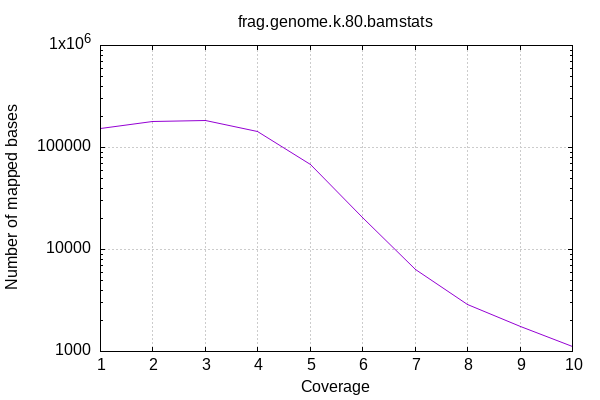 
            set terminal png size 600,400 truecolor
            set output "frag.genome.k.80/coverage.png"
            set grid xtics ytics y2tics back lc rgb "#cccccc"
            set ylabel "Number of mapped bases"
            set xlabel "Coverage"
            set log y
            set style fill solid border -1
            set title "frag.genome.k.80.bamstats"
            set xrange [:10]
            plot '-' with lines notitle
        1	155222
2	178634
3	186033
4	143173
5	68464
6	20740
7	6414
8	2886
9	1739
10	1121
11	556
12	234
13	116
14	83
15	16
16	9
17	7
18	16
19	13
20	43
21	49
22	15
23	7
end
